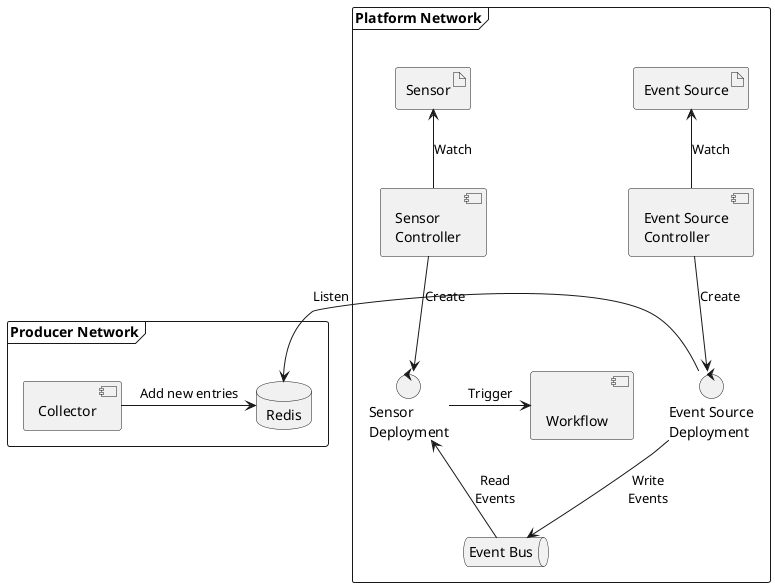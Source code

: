 @startuml

frame "Producer Network" {
  component "Collector" as publisher
  database "Redis" as redis

  publisher -r-> redis : Add new entries
}

frame "Platform Network" {
  artifact "Sensor" as sensor
  component "Sensor\nController" as sensorc
  control "Sensor\nDeployment" as sensord
  component "<$node>\nWorkflow" as container

  sensorc -u-> sensor : Watch
  sensorc -d-> sensord : Create
  sensord -r-> container : Trigger

  artifact "Event Source" as es
  component "Event Source\nController" as esc
  control "Event Source\nDeployment" as esd

  esc -u-> es : Watch
  esc -d-> esd : Create
  esd -l-> redis : Listen

  queue "Event Bus" as evbus

  esd -d-> evbus : Write\nEvents
  evbus -u-> sensord : Read\nEvents
}

@enduml
